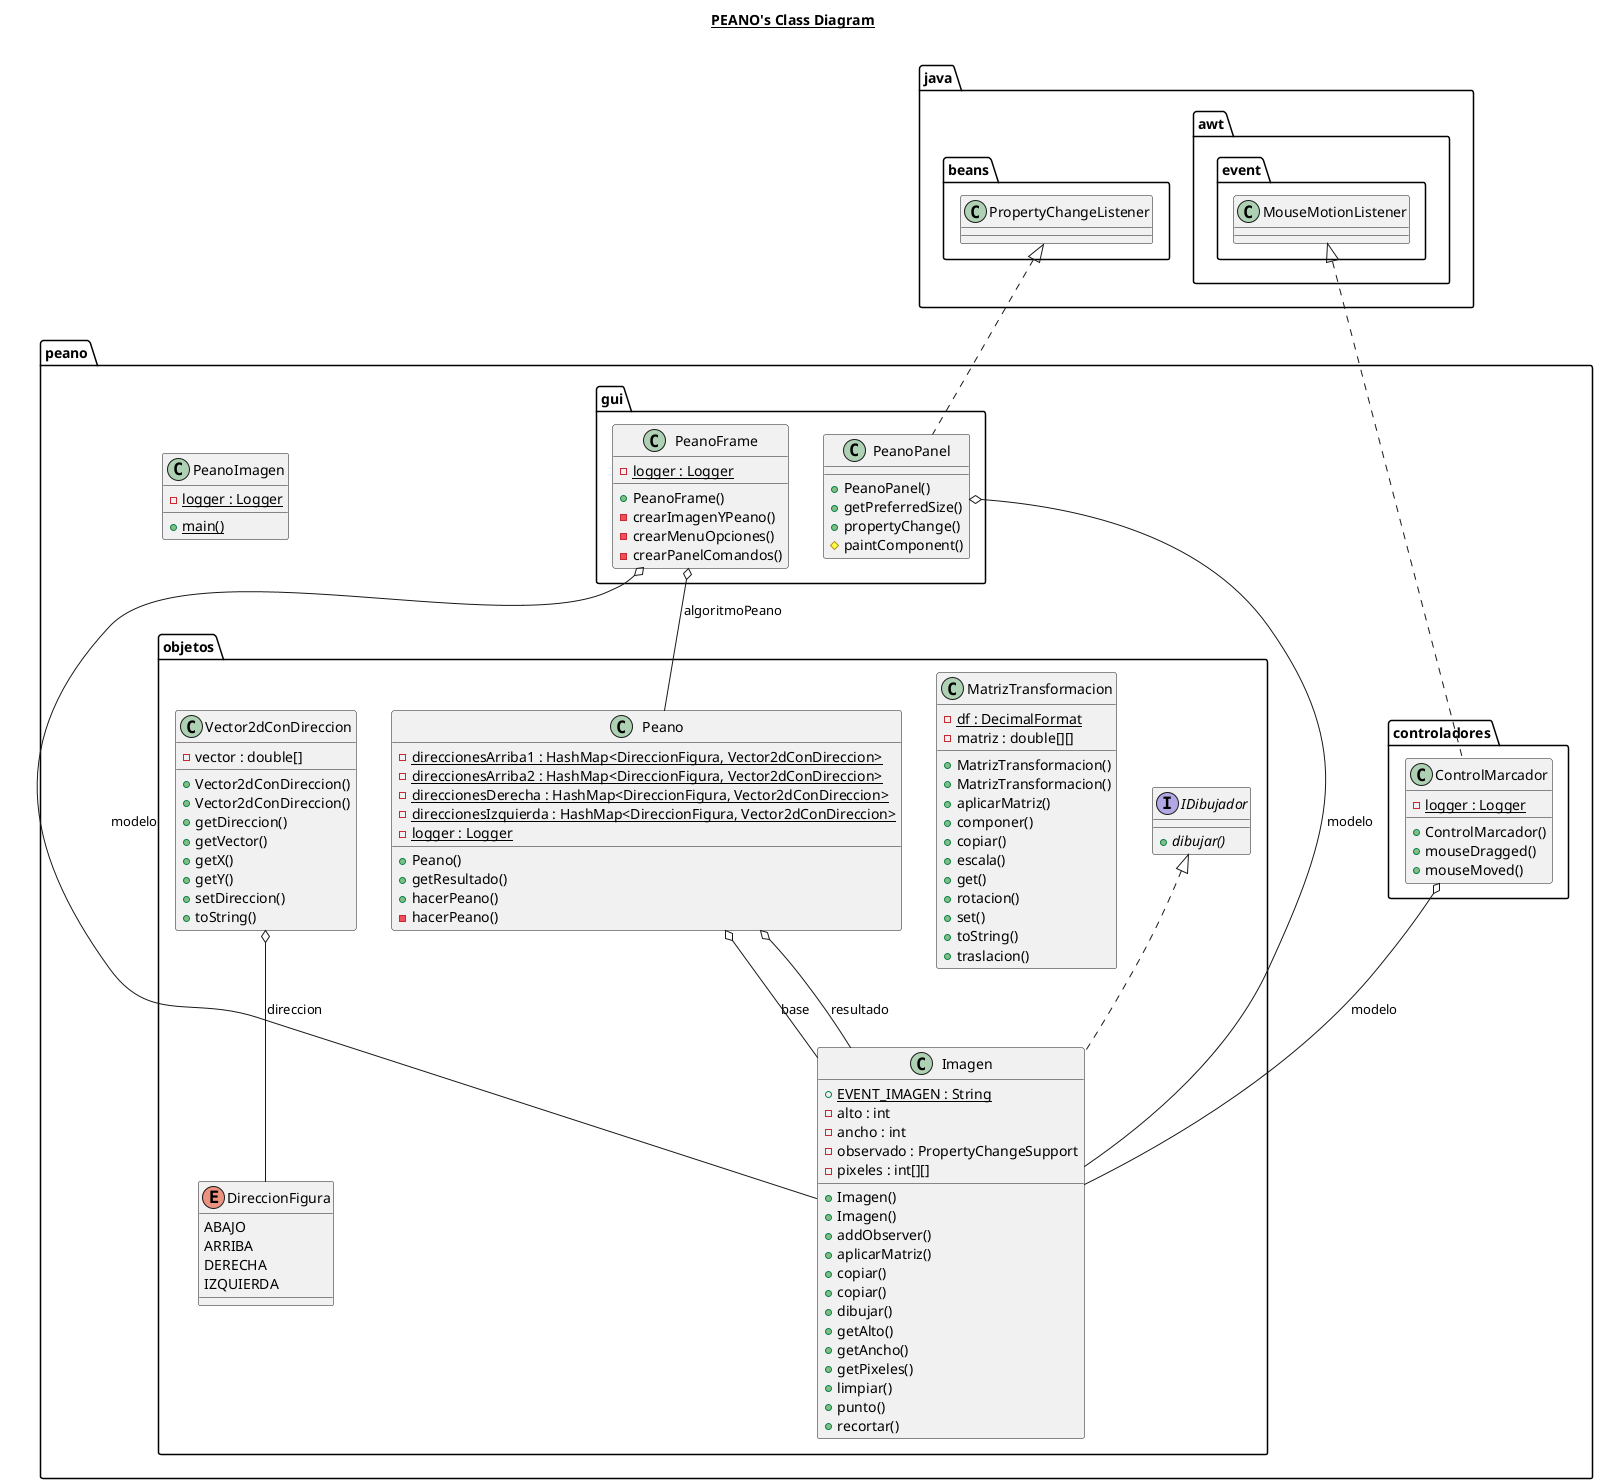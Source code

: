 @startuml
'https://plantuml.com/class-diagram
title __PEANO's Class Diagram__\n
namespace peano {
    class peano.PeanoImagen {
        {static} - logger : Logger
        {static} + main()
    }
  }

namespace peano {
    namespace gui {
      class peano.gui.PeanoFrame {
          {static} - logger : Logger
          + PeanoFrame()
          - crearImagenYPeano()
          - crearMenuOpciones()
          - crearPanelComandos()
      }
    }
  }


  namespace peano {
    namespace gui {
      class peano.gui.PeanoPanel {
          + PeanoPanel()
          + getPreferredSize()
          + propertyChange()
          # paintComponent()
      }
    }
  }

  namespace peano {
      namespace controladores {
        class peano.controladores.ControlMarcador {
            {static} - logger : Logger
            + ControlMarcador()
            + mouseDragged()
            + mouseMoved()
        }
      }
    }

    namespace peano {
        namespace objetos {
          enum DireccionFigura {
            ABAJO
            ARRIBA
            DERECHA
            IZQUIERDA
          }
        }
      }


      namespace peano {
        namespace objetos {
          interface peano.objetos.IDibujador {
              {abstract} + dibujar()
          }
        }
      }


      namespace peano {
        namespace objetos {
          class peano.objetos.Imagen {
              {static} + EVENT_IMAGEN : String
              - alto : int
              - ancho : int
              - observado : PropertyChangeSupport
              - pixeles : int[][]
              + Imagen()
              + Imagen()
              + addObserver()
              + aplicarMatriz()
              + copiar()
              + copiar()
              + dibujar()
              + getAlto()
              + getAncho()
              + getPixeles()
              + limpiar()
              + punto()
              + recortar()
          }
        }
      }


      namespace peano {
        namespace objetos {
          class peano.objetos.MatrizTransformacion {
              {static} - df : DecimalFormat
              - matriz : double[][]
              + MatrizTransformacion()
              + MatrizTransformacion()
              + aplicarMatriz()
              + componer()
              + copiar()
              + escala()
              + get()
              + rotacion()
              + set()
              + toString()
              + traslacion()
          }
        }
      }


      namespace peano {
        namespace objetos {
          class peano.objetos.Peano {
              {static} - direccionesArriba1 : HashMap<DireccionFigura, Vector2dConDireccion>
              {static} - direccionesArriba2 : HashMap<DireccionFigura, Vector2dConDireccion>
              {static} - direccionesDerecha : HashMap<DireccionFigura, Vector2dConDireccion>
              {static} - direccionesIzquierda : HashMap<DireccionFigura, Vector2dConDireccion>
              {static} - logger : Logger
              + Peano()
              + getResultado()
              + hacerPeano()
              - hacerPeano()
          }
        }
      }


      namespace peano {
        namespace objetos {
          class peano.objetos.Vector2dConDireccion {
              - vector : double[]
              + Vector2dConDireccion()
              + Vector2dConDireccion()
              + getDireccion()
              + getVector()
              + getX()
              + getY()
              + setDireccion()
              + toString()
          }
        }
      }

peano.objetos.Imagen .up.|> peano.objetos.IDibujador
peano.objetos.Peano o-- peano.objetos.Imagen : base
peano.objetos.Peano o-- peano.objetos.Imagen : resultado
peano.objetos.Vector2dConDireccion o-- peano.objetos.DireccionFigura : direccion

peano.gui.PeanoFrame o-- peano.objetos.Peano : algoritmoPeano
peano.gui.PeanoFrame o-- peano.objetos.Imagen : modelo
peano.gui.PeanoPanel .up.|> java.beans.PropertyChangeListener
peano.gui.PeanoPanel o-- peano.objetos.Imagen : modelo

peano.controladores.ControlMarcador .up.|> java.awt.event.MouseMotionListener
peano.controladores.ControlMarcador o-- peano.objetos.Imagen : modelo

@enduml
